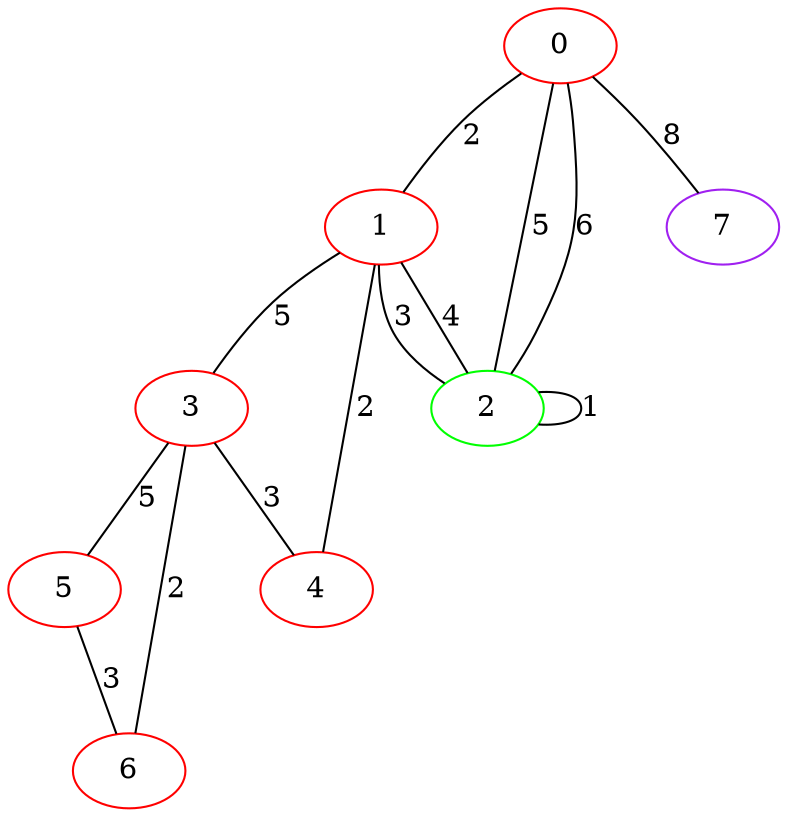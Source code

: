 graph "" {
0 [color=red, weight=1];
1 [color=red, weight=1];
2 [color=green, weight=2];
3 [color=red, weight=1];
4 [color=red, weight=1];
5 [color=red, weight=1];
6 [color=red, weight=1];
7 [color=purple, weight=4];
0 -- 1  [key=0, label=2];
0 -- 2  [key=0, label=5];
0 -- 2  [key=1, label=6];
0 -- 7  [key=0, label=8];
1 -- 2  [key=0, label=3];
1 -- 2  [key=1, label=4];
1 -- 3  [key=0, label=5];
1 -- 4  [key=0, label=2];
2 -- 2  [key=0, label=1];
3 -- 4  [key=0, label=3];
3 -- 5  [key=0, label=5];
3 -- 6  [key=0, label=2];
5 -- 6  [key=0, label=3];
}
